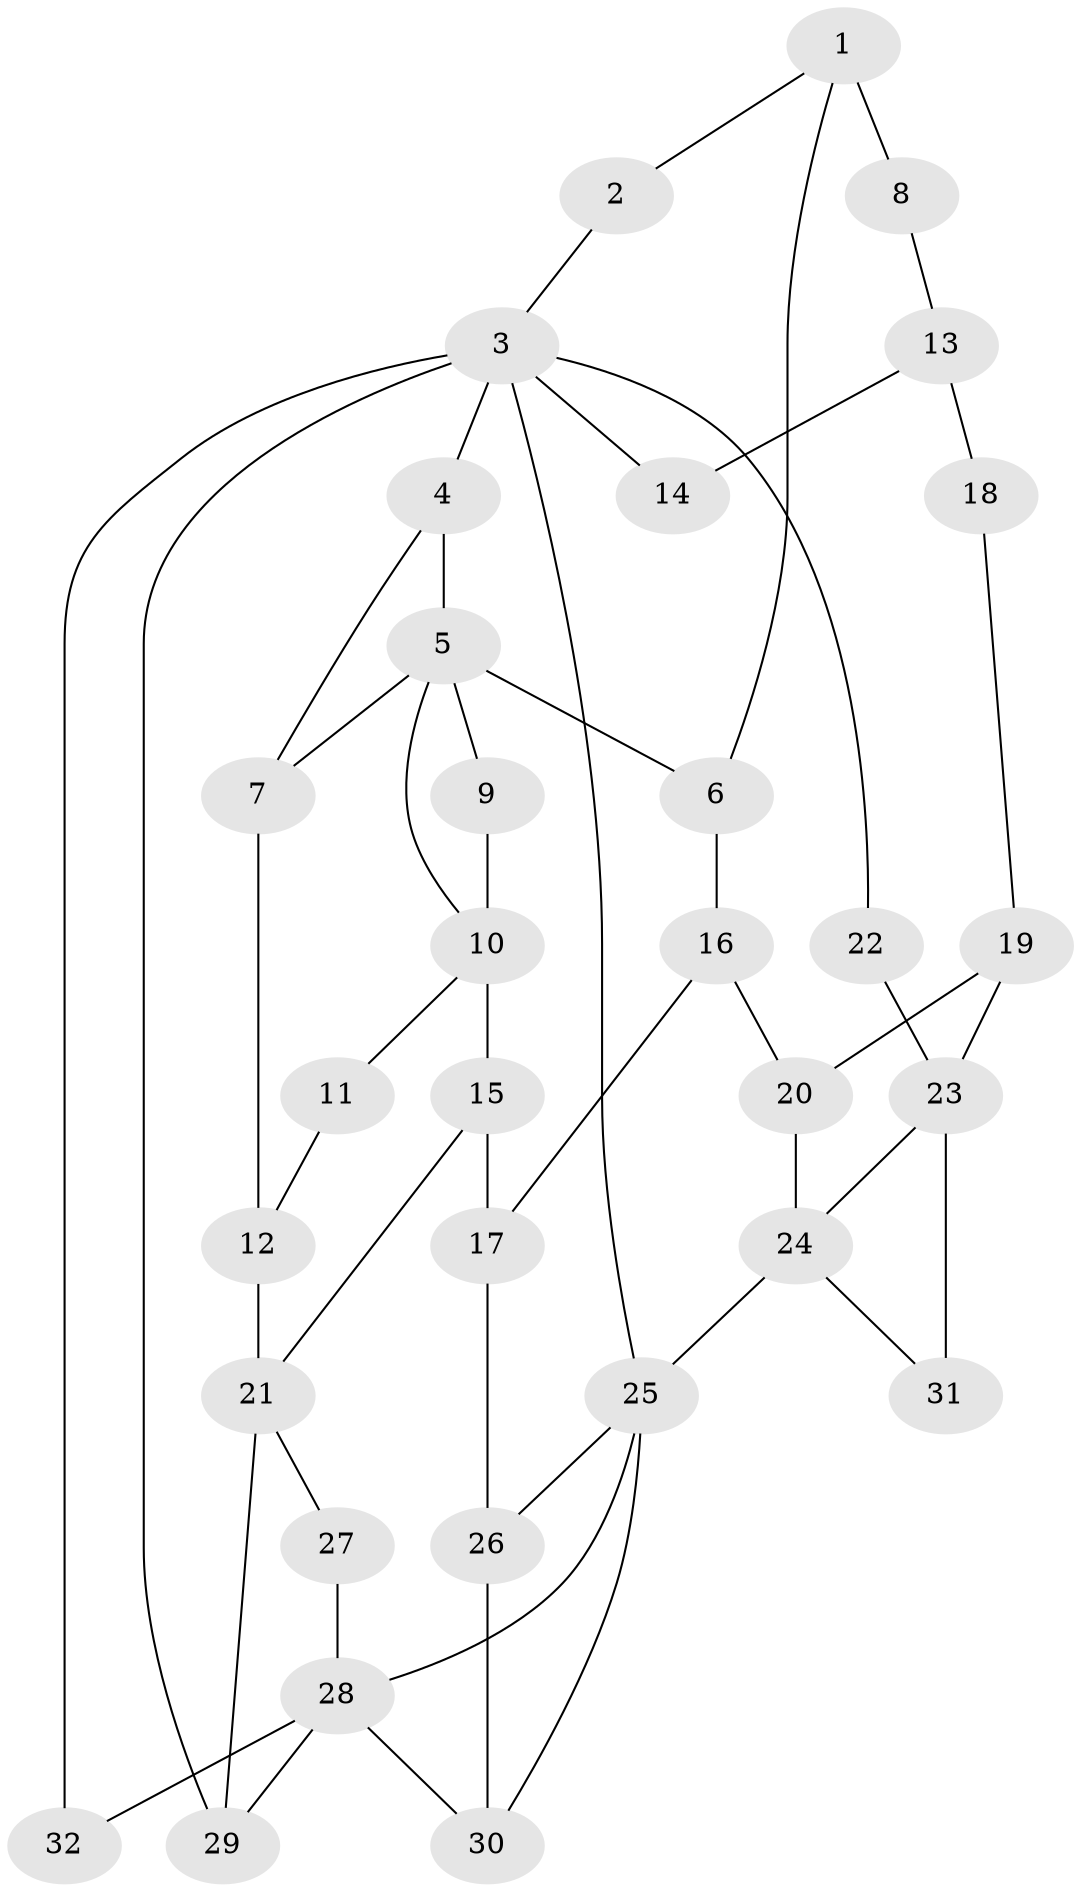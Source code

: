 // original degree distribution, {3: 0.046875, 5: 0.453125, 4: 0.25, 6: 0.25}
// Generated by graph-tools (version 1.1) at 2025/38/03/09/25 02:38:51]
// undirected, 32 vertices, 50 edges
graph export_dot {
graph [start="1"]
  node [color=gray90,style=filled];
  1;
  2;
  3;
  4;
  5;
  6;
  7;
  8;
  9;
  10;
  11;
  12;
  13;
  14;
  15;
  16;
  17;
  18;
  19;
  20;
  21;
  22;
  23;
  24;
  25;
  26;
  27;
  28;
  29;
  30;
  31;
  32;
  1 -- 2 [weight=1.0];
  1 -- 6 [weight=1.0];
  1 -- 8 [weight=2.0];
  2 -- 3 [weight=1.0];
  3 -- 4 [weight=2.0];
  3 -- 14 [weight=2.0];
  3 -- 22 [weight=1.0];
  3 -- 25 [weight=1.0];
  3 -- 29 [weight=1.0];
  3 -- 32 [weight=2.0];
  4 -- 5 [weight=1.0];
  4 -- 7 [weight=1.0];
  5 -- 6 [weight=1.0];
  5 -- 7 [weight=1.0];
  5 -- 9 [weight=1.0];
  5 -- 10 [weight=1.0];
  6 -- 16 [weight=1.0];
  7 -- 12 [weight=2.0];
  8 -- 13 [weight=1.0];
  9 -- 10 [weight=2.0];
  10 -- 11 [weight=1.0];
  10 -- 15 [weight=2.0];
  11 -- 12 [weight=2.0];
  12 -- 21 [weight=2.0];
  13 -- 14 [weight=1.0];
  13 -- 18 [weight=2.0];
  15 -- 17 [weight=1.0];
  15 -- 21 [weight=1.0];
  16 -- 17 [weight=1.0];
  16 -- 20 [weight=1.0];
  17 -- 26 [weight=1.0];
  18 -- 19 [weight=1.0];
  19 -- 20 [weight=1.0];
  19 -- 23 [weight=1.0];
  20 -- 24 [weight=1.0];
  21 -- 27 [weight=1.0];
  21 -- 29 [weight=1.0];
  22 -- 23 [weight=2.0];
  23 -- 24 [weight=1.0];
  23 -- 31 [weight=2.0];
  24 -- 25 [weight=2.0];
  24 -- 31 [weight=1.0];
  25 -- 26 [weight=1.0];
  25 -- 28 [weight=1.0];
  25 -- 30 [weight=1.0];
  26 -- 30 [weight=1.0];
  27 -- 28 [weight=2.0];
  28 -- 29 [weight=1.0];
  28 -- 30 [weight=1.0];
  28 -- 32 [weight=1.0];
}
